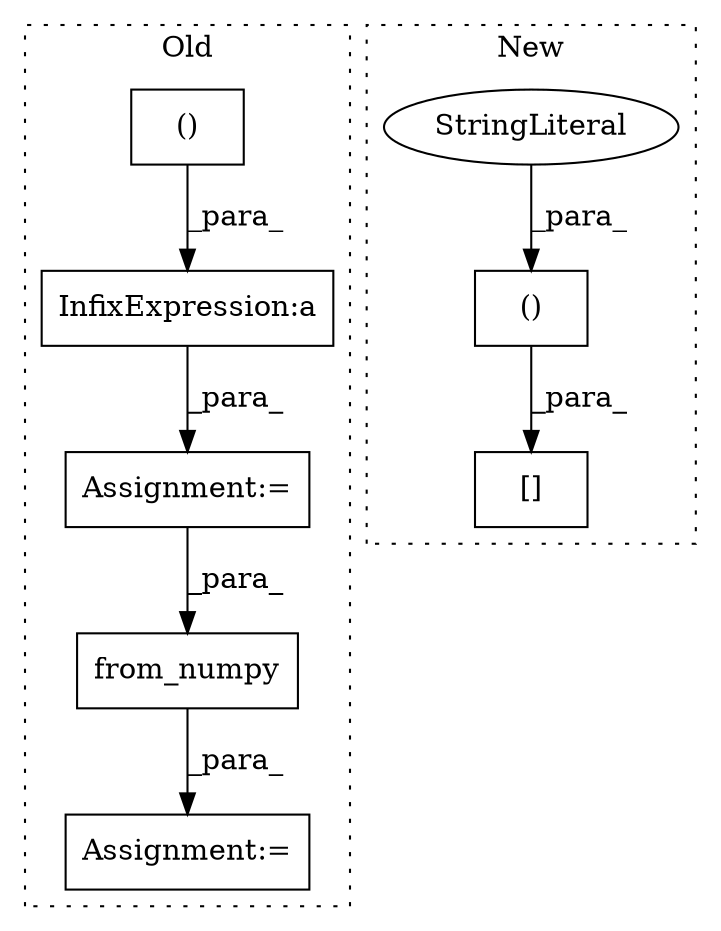 digraph G {
subgraph cluster0 {
1 [label="from_numpy" a="32" s="1394,1425" l="11,1" shape="box"];
3 [label="Assignment:=" a="7" s="1387" l="1" shape="box"];
6 [label="()" a="106" s="1323" l="30" shape="box"];
7 [label="InfixExpression:a" a="27" s="1295" l="3" shape="box"];
8 [label="Assignment:=" a="7" s="1272" l="1" shape="box"];
label = "Old";
style="dotted";
}
subgraph cluster1 {
2 [label="[]" a="2" s="1017,1060" l="13,2" shape="box"];
4 [label="()" a="106" s="1030" l="30" shape="box"];
5 [label="StringLiteral" a="45" s="1044" l="16" shape="ellipse"];
label = "New";
style="dotted";
}
1 -> 3 [label="_para_"];
4 -> 2 [label="_para_"];
5 -> 4 [label="_para_"];
6 -> 7 [label="_para_"];
7 -> 8 [label="_para_"];
8 -> 1 [label="_para_"];
}